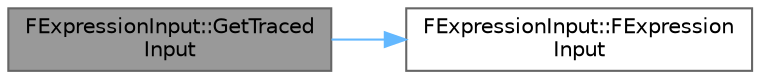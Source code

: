 digraph "FExpressionInput::GetTracedInput"
{
 // INTERACTIVE_SVG=YES
 // LATEX_PDF_SIZE
  bgcolor="transparent";
  edge [fontname=Helvetica,fontsize=10,labelfontname=Helvetica,labelfontsize=10];
  node [fontname=Helvetica,fontsize=10,shape=box,height=0.2,width=0.4];
  rankdir="LR";
  Node1 [id="Node000001",label="FExpressionInput::GetTraced\lInput",height=0.2,width=0.4,color="gray40", fillcolor="grey60", style="filled", fontcolor="black",tooltip="If this input goes through reroute nodes or other paths that should not affect code,..."];
  Node1 -> Node2 [id="edge1_Node000001_Node000002",color="steelblue1",style="solid",tooltip=" "];
  Node2 [id="Node000002",label="FExpressionInput::FExpression\lInput",height=0.2,width=0.4,color="grey40", fillcolor="white", style="filled",URL="$da/dc9/structFExpressionInput.html#ab72b9507d25176030ba0b6bcf2059a86",tooltip=" "];
}

